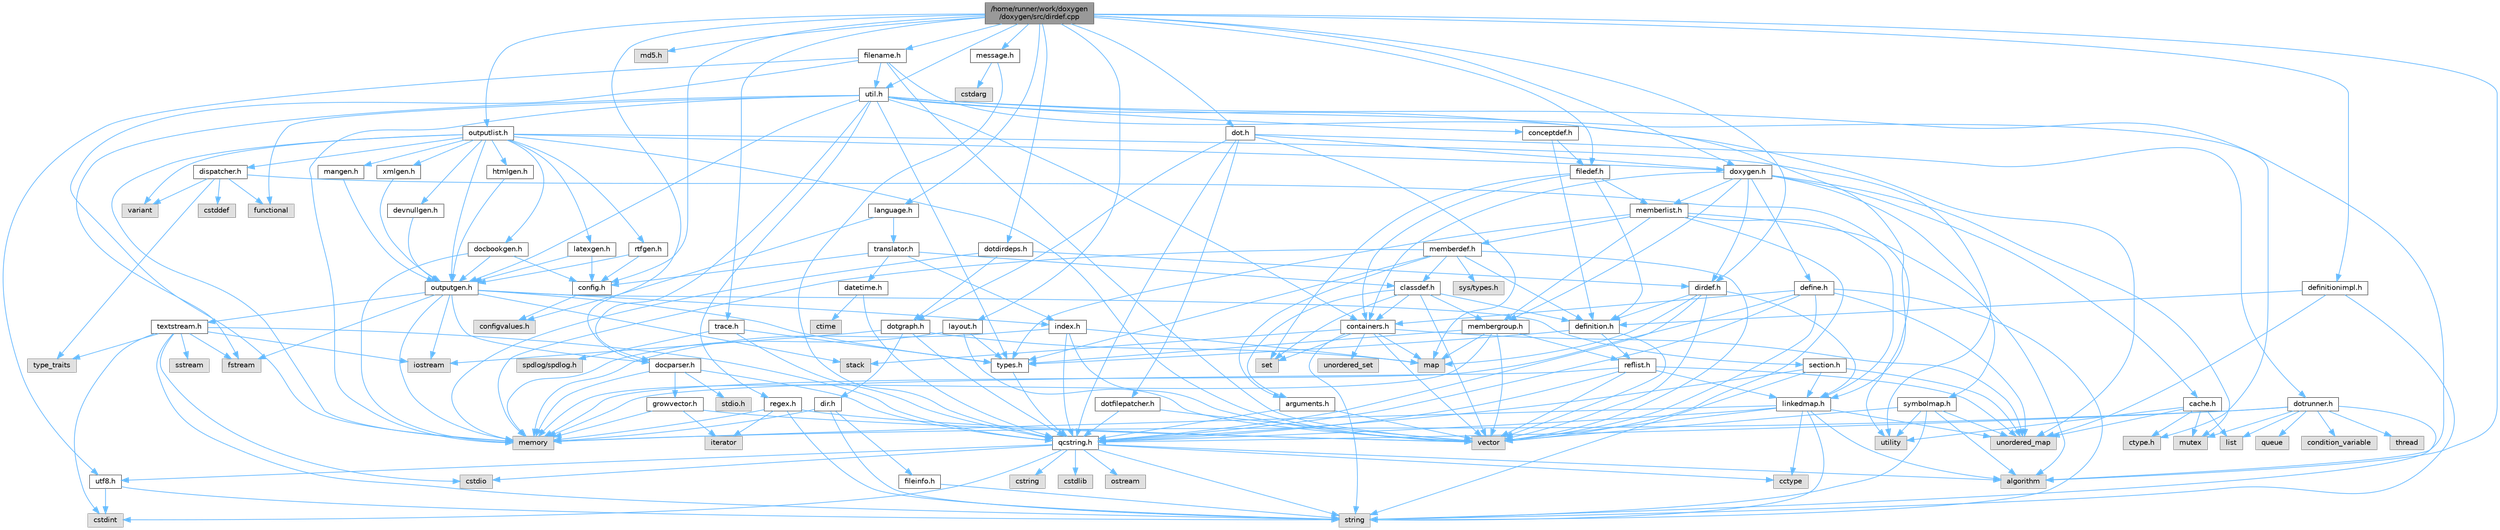 digraph "/home/runner/work/doxygen/doxygen/src/dirdef.cpp"
{
 // INTERACTIVE_SVG=YES
 // LATEX_PDF_SIZE
  bgcolor="transparent";
  edge [fontname=Helvetica,fontsize=10,labelfontname=Helvetica,labelfontsize=10];
  node [fontname=Helvetica,fontsize=10,shape=box,height=0.2,width=0.4];
  Node1 [label="/home/runner/work/doxygen\l/doxygen/src/dirdef.cpp",height=0.2,width=0.4,color="gray40", fillcolor="grey60", style="filled", fontcolor="black",tooltip=" "];
  Node1 -> Node2 [color="steelblue1",style="solid"];
  Node2 [label="algorithm",height=0.2,width=0.4,color="grey60", fillcolor="#E0E0E0", style="filled",tooltip=" "];
  Node1 -> Node3 [color="steelblue1",style="solid"];
  Node3 [label="dirdef.h",height=0.2,width=0.4,color="grey40", fillcolor="white", style="filled",URL="$d6/d15/dirdef_8h.html",tooltip=" "];
  Node3 -> Node4 [color="steelblue1",style="solid"];
  Node4 [label="vector",height=0.2,width=0.4,color="grey60", fillcolor="#E0E0E0", style="filled",tooltip=" "];
  Node3 -> Node5 [color="steelblue1",style="solid"];
  Node5 [label="map",height=0.2,width=0.4,color="grey60", fillcolor="#E0E0E0", style="filled",tooltip=" "];
  Node3 -> Node6 [color="steelblue1",style="solid"];
  Node6 [label="qcstring.h",height=0.2,width=0.4,color="grey40", fillcolor="white", style="filled",URL="$d7/d5c/qcstring_8h.html",tooltip=" "];
  Node6 -> Node7 [color="steelblue1",style="solid"];
  Node7 [label="string",height=0.2,width=0.4,color="grey60", fillcolor="#E0E0E0", style="filled",tooltip=" "];
  Node6 -> Node2 [color="steelblue1",style="solid"];
  Node6 -> Node8 [color="steelblue1",style="solid"];
  Node8 [label="cctype",height=0.2,width=0.4,color="grey60", fillcolor="#E0E0E0", style="filled",tooltip=" "];
  Node6 -> Node9 [color="steelblue1",style="solid"];
  Node9 [label="cstring",height=0.2,width=0.4,color="grey60", fillcolor="#E0E0E0", style="filled",tooltip=" "];
  Node6 -> Node10 [color="steelblue1",style="solid"];
  Node10 [label="cstdio",height=0.2,width=0.4,color="grey60", fillcolor="#E0E0E0", style="filled",tooltip=" "];
  Node6 -> Node11 [color="steelblue1",style="solid"];
  Node11 [label="cstdlib",height=0.2,width=0.4,color="grey60", fillcolor="#E0E0E0", style="filled",tooltip=" "];
  Node6 -> Node12 [color="steelblue1",style="solid"];
  Node12 [label="cstdint",height=0.2,width=0.4,color="grey60", fillcolor="#E0E0E0", style="filled",tooltip=" "];
  Node6 -> Node13 [color="steelblue1",style="solid"];
  Node13 [label="ostream",height=0.2,width=0.4,color="grey60", fillcolor="#E0E0E0", style="filled",tooltip=" "];
  Node6 -> Node14 [color="steelblue1",style="solid"];
  Node14 [label="utf8.h",height=0.2,width=0.4,color="grey40", fillcolor="white", style="filled",URL="$db/d7c/utf8_8h.html",tooltip="Various UTF8 related helper functions."];
  Node14 -> Node12 [color="steelblue1",style="solid"];
  Node14 -> Node7 [color="steelblue1",style="solid"];
  Node3 -> Node15 [color="steelblue1",style="solid"];
  Node15 [label="linkedmap.h",height=0.2,width=0.4,color="grey40", fillcolor="white", style="filled",URL="$da/de1/linkedmap_8h.html",tooltip=" "];
  Node15 -> Node16 [color="steelblue1",style="solid"];
  Node16 [label="unordered_map",height=0.2,width=0.4,color="grey60", fillcolor="#E0E0E0", style="filled",tooltip=" "];
  Node15 -> Node4 [color="steelblue1",style="solid"];
  Node15 -> Node17 [color="steelblue1",style="solid"];
  Node17 [label="memory",height=0.2,width=0.4,color="grey60", fillcolor="#E0E0E0", style="filled",tooltip=" "];
  Node15 -> Node7 [color="steelblue1",style="solid"];
  Node15 -> Node2 [color="steelblue1",style="solid"];
  Node15 -> Node8 [color="steelblue1",style="solid"];
  Node15 -> Node6 [color="steelblue1",style="solid"];
  Node3 -> Node18 [color="steelblue1",style="solid"];
  Node18 [label="definition.h",height=0.2,width=0.4,color="grey40", fillcolor="white", style="filled",URL="$df/da1/definition_8h.html",tooltip=" "];
  Node18 -> Node4 [color="steelblue1",style="solid"];
  Node18 -> Node19 [color="steelblue1",style="solid"];
  Node19 [label="types.h",height=0.2,width=0.4,color="grey40", fillcolor="white", style="filled",URL="$d9/d49/types_8h.html",tooltip="This file contains a number of basic enums and types."];
  Node19 -> Node6 [color="steelblue1",style="solid"];
  Node18 -> Node20 [color="steelblue1",style="solid"];
  Node20 [label="reflist.h",height=0.2,width=0.4,color="grey40", fillcolor="white", style="filled",URL="$d1/d02/reflist_8h.html",tooltip=" "];
  Node20 -> Node4 [color="steelblue1",style="solid"];
  Node20 -> Node16 [color="steelblue1",style="solid"];
  Node20 -> Node17 [color="steelblue1",style="solid"];
  Node20 -> Node6 [color="steelblue1",style="solid"];
  Node20 -> Node15 [color="steelblue1",style="solid"];
  Node1 -> Node21 [color="steelblue1",style="solid"];
  Node21 [label="md5.h",height=0.2,width=0.4,color="grey60", fillcolor="#E0E0E0", style="filled",tooltip=" "];
  Node1 -> Node22 [color="steelblue1",style="solid"];
  Node22 [label="filename.h",height=0.2,width=0.4,color="grey40", fillcolor="white", style="filled",URL="$dc/dd6/filename_8h.html",tooltip=" "];
  Node22 -> Node17 [color="steelblue1",style="solid"];
  Node22 -> Node4 [color="steelblue1",style="solid"];
  Node22 -> Node15 [color="steelblue1",style="solid"];
  Node22 -> Node14 [color="steelblue1",style="solid"];
  Node22 -> Node23 [color="steelblue1",style="solid"];
  Node23 [label="util.h",height=0.2,width=0.4,color="grey40", fillcolor="white", style="filled",URL="$d8/d3c/util_8h.html",tooltip="A bunch of utility functions."];
  Node23 -> Node17 [color="steelblue1",style="solid"];
  Node23 -> Node16 [color="steelblue1",style="solid"];
  Node23 -> Node2 [color="steelblue1",style="solid"];
  Node23 -> Node24 [color="steelblue1",style="solid"];
  Node24 [label="functional",height=0.2,width=0.4,color="grey60", fillcolor="#E0E0E0", style="filled",tooltip=" "];
  Node23 -> Node25 [color="steelblue1",style="solid"];
  Node25 [label="fstream",height=0.2,width=0.4,color="grey60", fillcolor="#E0E0E0", style="filled",tooltip=" "];
  Node23 -> Node26 [color="steelblue1",style="solid"];
  Node26 [label="ctype.h",height=0.2,width=0.4,color="grey60", fillcolor="#E0E0E0", style="filled",tooltip=" "];
  Node23 -> Node19 [color="steelblue1",style="solid"];
  Node23 -> Node27 [color="steelblue1",style="solid"];
  Node27 [label="docparser.h",height=0.2,width=0.4,color="grey40", fillcolor="white", style="filled",URL="$de/d9c/docparser_8h.html",tooltip=" "];
  Node27 -> Node28 [color="steelblue1",style="solid"];
  Node28 [label="stdio.h",height=0.2,width=0.4,color="grey60", fillcolor="#E0E0E0", style="filled",tooltip=" "];
  Node27 -> Node17 [color="steelblue1",style="solid"];
  Node27 -> Node6 [color="steelblue1",style="solid"];
  Node27 -> Node29 [color="steelblue1",style="solid"];
  Node29 [label="growvector.h",height=0.2,width=0.4,color="grey40", fillcolor="white", style="filled",URL="$d7/d50/growvector_8h.html",tooltip=" "];
  Node29 -> Node4 [color="steelblue1",style="solid"];
  Node29 -> Node17 [color="steelblue1",style="solid"];
  Node29 -> Node30 [color="steelblue1",style="solid"];
  Node30 [label="iterator",height=0.2,width=0.4,color="grey60", fillcolor="#E0E0E0", style="filled",tooltip=" "];
  Node23 -> Node31 [color="steelblue1",style="solid"];
  Node31 [label="containers.h",height=0.2,width=0.4,color="grey40", fillcolor="white", style="filled",URL="$d5/d75/containers_8h.html",tooltip=" "];
  Node31 -> Node4 [color="steelblue1",style="solid"];
  Node31 -> Node7 [color="steelblue1",style="solid"];
  Node31 -> Node32 [color="steelblue1",style="solid"];
  Node32 [label="set",height=0.2,width=0.4,color="grey60", fillcolor="#E0E0E0", style="filled",tooltip=" "];
  Node31 -> Node5 [color="steelblue1",style="solid"];
  Node31 -> Node33 [color="steelblue1",style="solid"];
  Node33 [label="unordered_set",height=0.2,width=0.4,color="grey60", fillcolor="#E0E0E0", style="filled",tooltip=" "];
  Node31 -> Node16 [color="steelblue1",style="solid"];
  Node31 -> Node34 [color="steelblue1",style="solid"];
  Node34 [label="stack",height=0.2,width=0.4,color="grey60", fillcolor="#E0E0E0", style="filled",tooltip=" "];
  Node23 -> Node35 [color="steelblue1",style="solid"];
  Node35 [label="outputgen.h",height=0.2,width=0.4,color="grey40", fillcolor="white", style="filled",URL="$df/d06/outputgen_8h.html",tooltip=" "];
  Node35 -> Node17 [color="steelblue1",style="solid"];
  Node35 -> Node34 [color="steelblue1",style="solid"];
  Node35 -> Node36 [color="steelblue1",style="solid"];
  Node36 [label="iostream",height=0.2,width=0.4,color="grey60", fillcolor="#E0E0E0", style="filled",tooltip=" "];
  Node35 -> Node25 [color="steelblue1",style="solid"];
  Node35 -> Node19 [color="steelblue1",style="solid"];
  Node35 -> Node37 [color="steelblue1",style="solid"];
  Node37 [label="index.h",height=0.2,width=0.4,color="grey40", fillcolor="white", style="filled",URL="$d1/db5/index_8h.html",tooltip=" "];
  Node37 -> Node17 [color="steelblue1",style="solid"];
  Node37 -> Node4 [color="steelblue1",style="solid"];
  Node37 -> Node5 [color="steelblue1",style="solid"];
  Node37 -> Node6 [color="steelblue1",style="solid"];
  Node35 -> Node38 [color="steelblue1",style="solid"];
  Node38 [label="section.h",height=0.2,width=0.4,color="grey40", fillcolor="white", style="filled",URL="$d1/d2a/section_8h.html",tooltip=" "];
  Node38 -> Node7 [color="steelblue1",style="solid"];
  Node38 -> Node16 [color="steelblue1",style="solid"];
  Node38 -> Node6 [color="steelblue1",style="solid"];
  Node38 -> Node15 [color="steelblue1",style="solid"];
  Node35 -> Node39 [color="steelblue1",style="solid"];
  Node39 [label="textstream.h",height=0.2,width=0.4,color="grey40", fillcolor="white", style="filled",URL="$d4/d7d/textstream_8h.html",tooltip=" "];
  Node39 -> Node7 [color="steelblue1",style="solid"];
  Node39 -> Node36 [color="steelblue1",style="solid"];
  Node39 -> Node40 [color="steelblue1",style="solid"];
  Node40 [label="sstream",height=0.2,width=0.4,color="grey60", fillcolor="#E0E0E0", style="filled",tooltip=" "];
  Node39 -> Node12 [color="steelblue1",style="solid"];
  Node39 -> Node10 [color="steelblue1",style="solid"];
  Node39 -> Node25 [color="steelblue1",style="solid"];
  Node39 -> Node41 [color="steelblue1",style="solid"];
  Node41 [label="type_traits",height=0.2,width=0.4,color="grey60", fillcolor="#E0E0E0", style="filled",tooltip=" "];
  Node39 -> Node6 [color="steelblue1",style="solid"];
  Node35 -> Node27 [color="steelblue1",style="solid"];
  Node23 -> Node42 [color="steelblue1",style="solid"];
  Node42 [label="regex.h",height=0.2,width=0.4,color="grey40", fillcolor="white", style="filled",URL="$d1/d21/regex_8h.html",tooltip=" "];
  Node42 -> Node17 [color="steelblue1",style="solid"];
  Node42 -> Node7 [color="steelblue1",style="solid"];
  Node42 -> Node4 [color="steelblue1",style="solid"];
  Node42 -> Node30 [color="steelblue1",style="solid"];
  Node23 -> Node43 [color="steelblue1",style="solid"];
  Node43 [label="conceptdef.h",height=0.2,width=0.4,color="grey40", fillcolor="white", style="filled",URL="$da/df1/conceptdef_8h.html",tooltip=" "];
  Node43 -> Node18 [color="steelblue1",style="solid"];
  Node43 -> Node44 [color="steelblue1",style="solid"];
  Node44 [label="filedef.h",height=0.2,width=0.4,color="grey40", fillcolor="white", style="filled",URL="$d4/d3a/filedef_8h.html",tooltip=" "];
  Node44 -> Node32 [color="steelblue1",style="solid"];
  Node44 -> Node18 [color="steelblue1",style="solid"];
  Node44 -> Node45 [color="steelblue1",style="solid"];
  Node45 [label="memberlist.h",height=0.2,width=0.4,color="grey40", fillcolor="white", style="filled",URL="$dd/d78/memberlist_8h.html",tooltip=" "];
  Node45 -> Node4 [color="steelblue1",style="solid"];
  Node45 -> Node2 [color="steelblue1",style="solid"];
  Node45 -> Node46 [color="steelblue1",style="solid"];
  Node46 [label="memberdef.h",height=0.2,width=0.4,color="grey40", fillcolor="white", style="filled",URL="$d4/d46/memberdef_8h.html",tooltip=" "];
  Node46 -> Node4 [color="steelblue1",style="solid"];
  Node46 -> Node17 [color="steelblue1",style="solid"];
  Node46 -> Node47 [color="steelblue1",style="solid"];
  Node47 [label="sys/types.h",height=0.2,width=0.4,color="grey60", fillcolor="#E0E0E0", style="filled",tooltip=" "];
  Node46 -> Node19 [color="steelblue1",style="solid"];
  Node46 -> Node18 [color="steelblue1",style="solid"];
  Node46 -> Node48 [color="steelblue1",style="solid"];
  Node48 [label="arguments.h",height=0.2,width=0.4,color="grey40", fillcolor="white", style="filled",URL="$df/d9b/arguments_8h.html",tooltip=" "];
  Node48 -> Node4 [color="steelblue1",style="solid"];
  Node48 -> Node6 [color="steelblue1",style="solid"];
  Node46 -> Node49 [color="steelblue1",style="solid"];
  Node49 [label="classdef.h",height=0.2,width=0.4,color="grey40", fillcolor="white", style="filled",URL="$d1/da6/classdef_8h.html",tooltip=" "];
  Node49 -> Node4 [color="steelblue1",style="solid"];
  Node49 -> Node32 [color="steelblue1",style="solid"];
  Node49 -> Node31 [color="steelblue1",style="solid"];
  Node49 -> Node18 [color="steelblue1",style="solid"];
  Node49 -> Node48 [color="steelblue1",style="solid"];
  Node49 -> Node50 [color="steelblue1",style="solid"];
  Node50 [label="membergroup.h",height=0.2,width=0.4,color="grey40", fillcolor="white", style="filled",URL="$d9/d11/membergroup_8h.html",tooltip=" "];
  Node50 -> Node4 [color="steelblue1",style="solid"];
  Node50 -> Node5 [color="steelblue1",style="solid"];
  Node50 -> Node17 [color="steelblue1",style="solid"];
  Node50 -> Node19 [color="steelblue1",style="solid"];
  Node50 -> Node20 [color="steelblue1",style="solid"];
  Node45 -> Node15 [color="steelblue1",style="solid"];
  Node45 -> Node19 [color="steelblue1",style="solid"];
  Node45 -> Node50 [color="steelblue1",style="solid"];
  Node44 -> Node31 [color="steelblue1",style="solid"];
  Node1 -> Node51 [color="steelblue1",style="solid"];
  Node51 [label="doxygen.h",height=0.2,width=0.4,color="grey40", fillcolor="white", style="filled",URL="$d1/da1/doxygen_8h.html",tooltip=" "];
  Node51 -> Node52 [color="steelblue1",style="solid"];
  Node52 [label="mutex",height=0.2,width=0.4,color="grey60", fillcolor="#E0E0E0", style="filled",tooltip=" "];
  Node51 -> Node31 [color="steelblue1",style="solid"];
  Node51 -> Node50 [color="steelblue1",style="solid"];
  Node51 -> Node3 [color="steelblue1",style="solid"];
  Node51 -> Node45 [color="steelblue1",style="solid"];
  Node51 -> Node53 [color="steelblue1",style="solid"];
  Node53 [label="define.h",height=0.2,width=0.4,color="grey40", fillcolor="white", style="filled",URL="$df/d67/define_8h.html",tooltip=" "];
  Node53 -> Node4 [color="steelblue1",style="solid"];
  Node53 -> Node17 [color="steelblue1",style="solid"];
  Node53 -> Node7 [color="steelblue1",style="solid"];
  Node53 -> Node16 [color="steelblue1",style="solid"];
  Node53 -> Node6 [color="steelblue1",style="solid"];
  Node53 -> Node31 [color="steelblue1",style="solid"];
  Node51 -> Node54 [color="steelblue1",style="solid"];
  Node54 [label="cache.h",height=0.2,width=0.4,color="grey40", fillcolor="white", style="filled",URL="$d3/d26/cache_8h.html",tooltip=" "];
  Node54 -> Node55 [color="steelblue1",style="solid"];
  Node55 [label="list",height=0.2,width=0.4,color="grey60", fillcolor="#E0E0E0", style="filled",tooltip=" "];
  Node54 -> Node16 [color="steelblue1",style="solid"];
  Node54 -> Node52 [color="steelblue1",style="solid"];
  Node54 -> Node56 [color="steelblue1",style="solid"];
  Node56 [label="utility",height=0.2,width=0.4,color="grey60", fillcolor="#E0E0E0", style="filled",tooltip=" "];
  Node54 -> Node26 [color="steelblue1",style="solid"];
  Node51 -> Node57 [color="steelblue1",style="solid"];
  Node57 [label="symbolmap.h",height=0.2,width=0.4,color="grey40", fillcolor="white", style="filled",URL="$d7/ddd/symbolmap_8h.html",tooltip=" "];
  Node57 -> Node2 [color="steelblue1",style="solid"];
  Node57 -> Node16 [color="steelblue1",style="solid"];
  Node57 -> Node4 [color="steelblue1",style="solid"];
  Node57 -> Node7 [color="steelblue1",style="solid"];
  Node57 -> Node56 [color="steelblue1",style="solid"];
  Node1 -> Node23 [color="steelblue1",style="solid"];
  Node1 -> Node58 [color="steelblue1",style="solid"];
  Node58 [label="outputlist.h",height=0.2,width=0.4,color="grey40", fillcolor="white", style="filled",URL="$d2/db9/outputlist_8h.html",tooltip=" "];
  Node58 -> Node56 [color="steelblue1",style="solid"];
  Node58 -> Node4 [color="steelblue1",style="solid"];
  Node58 -> Node17 [color="steelblue1",style="solid"];
  Node58 -> Node59 [color="steelblue1",style="solid"];
  Node59 [label="variant",height=0.2,width=0.4,color="grey60", fillcolor="#E0E0E0", style="filled",tooltip=" "];
  Node58 -> Node35 [color="steelblue1",style="solid"];
  Node58 -> Node51 [color="steelblue1",style="solid"];
  Node58 -> Node60 [color="steelblue1",style="solid"];
  Node60 [label="dispatcher.h",height=0.2,width=0.4,color="grey40", fillcolor="white", style="filled",URL="$da/d73/dispatcher_8h.html",tooltip=" "];
  Node60 -> Node61 [color="steelblue1",style="solid"];
  Node61 [label="cstddef",height=0.2,width=0.4,color="grey60", fillcolor="#E0E0E0", style="filled",tooltip=" "];
  Node60 -> Node56 [color="steelblue1",style="solid"];
  Node60 -> Node24 [color="steelblue1",style="solid"];
  Node60 -> Node59 [color="steelblue1",style="solid"];
  Node60 -> Node41 [color="steelblue1",style="solid"];
  Node58 -> Node62 [color="steelblue1",style="solid"];
  Node62 [label="htmlgen.h",height=0.2,width=0.4,color="grey40", fillcolor="white", style="filled",URL="$d8/d56/htmlgen_8h.html",tooltip=" "];
  Node62 -> Node35 [color="steelblue1",style="solid"];
  Node58 -> Node63 [color="steelblue1",style="solid"];
  Node63 [label="latexgen.h",height=0.2,width=0.4,color="grey40", fillcolor="white", style="filled",URL="$d6/d9c/latexgen_8h.html",tooltip=" "];
  Node63 -> Node64 [color="steelblue1",style="solid"];
  Node64 [label="config.h",height=0.2,width=0.4,color="grey40", fillcolor="white", style="filled",URL="$db/d16/config_8h.html",tooltip=" "];
  Node64 -> Node65 [color="steelblue1",style="solid"];
  Node65 [label="configvalues.h",height=0.2,width=0.4,color="grey60", fillcolor="#E0E0E0", style="filled",tooltip=" "];
  Node63 -> Node35 [color="steelblue1",style="solid"];
  Node58 -> Node66 [color="steelblue1",style="solid"];
  Node66 [label="rtfgen.h",height=0.2,width=0.4,color="grey40", fillcolor="white", style="filled",URL="$d4/daa/rtfgen_8h.html",tooltip=" "];
  Node66 -> Node64 [color="steelblue1",style="solid"];
  Node66 -> Node35 [color="steelblue1",style="solid"];
  Node58 -> Node67 [color="steelblue1",style="solid"];
  Node67 [label="mangen.h",height=0.2,width=0.4,color="grey40", fillcolor="white", style="filled",URL="$da/dc0/mangen_8h.html",tooltip=" "];
  Node67 -> Node35 [color="steelblue1",style="solid"];
  Node58 -> Node68 [color="steelblue1",style="solid"];
  Node68 [label="docbookgen.h",height=0.2,width=0.4,color="grey40", fillcolor="white", style="filled",URL="$de/dea/docbookgen_8h.html",tooltip=" "];
  Node68 -> Node17 [color="steelblue1",style="solid"];
  Node68 -> Node64 [color="steelblue1",style="solid"];
  Node68 -> Node35 [color="steelblue1",style="solid"];
  Node58 -> Node69 [color="steelblue1",style="solid"];
  Node69 [label="xmlgen.h",height=0.2,width=0.4,color="grey40", fillcolor="white", style="filled",URL="$d9/d67/xmlgen_8h.html",tooltip=" "];
  Node69 -> Node35 [color="steelblue1",style="solid"];
  Node58 -> Node70 [color="steelblue1",style="solid"];
  Node70 [label="devnullgen.h",height=0.2,width=0.4,color="grey40", fillcolor="white", style="filled",URL="$d8/de5/devnullgen_8h.html",tooltip=" "];
  Node70 -> Node35 [color="steelblue1",style="solid"];
  Node1 -> Node71 [color="steelblue1",style="solid"];
  Node71 [label="language.h",height=0.2,width=0.4,color="grey40", fillcolor="white", style="filled",URL="$d8/dce/language_8h.html",tooltip=" "];
  Node71 -> Node72 [color="steelblue1",style="solid"];
  Node72 [label="translator.h",height=0.2,width=0.4,color="grey40", fillcolor="white", style="filled",URL="$d9/df1/translator_8h.html",tooltip=" "];
  Node72 -> Node49 [color="steelblue1",style="solid"];
  Node72 -> Node64 [color="steelblue1",style="solid"];
  Node72 -> Node73 [color="steelblue1",style="solid"];
  Node73 [label="datetime.h",height=0.2,width=0.4,color="grey40", fillcolor="white", style="filled",URL="$de/d1b/datetime_8h.html",tooltip=" "];
  Node73 -> Node74 [color="steelblue1",style="solid"];
  Node74 [label="ctime",height=0.2,width=0.4,color="grey60", fillcolor="#E0E0E0", style="filled",tooltip=" "];
  Node73 -> Node6 [color="steelblue1",style="solid"];
  Node72 -> Node37 [color="steelblue1",style="solid"];
  Node71 -> Node65 [color="steelblue1",style="solid"];
  Node1 -> Node75 [color="steelblue1",style="solid"];
  Node75 [label="message.h",height=0.2,width=0.4,color="grey40", fillcolor="white", style="filled",URL="$d2/d0d/message_8h.html",tooltip=" "];
  Node75 -> Node76 [color="steelblue1",style="solid"];
  Node76 [label="cstdarg",height=0.2,width=0.4,color="grey60", fillcolor="#E0E0E0", style="filled",tooltip=" "];
  Node75 -> Node6 [color="steelblue1",style="solid"];
  Node1 -> Node77 [color="steelblue1",style="solid"];
  Node77 [label="dot.h",height=0.2,width=0.4,color="grey40", fillcolor="white", style="filled",URL="$d6/d4a/dot_8h.html",tooltip=" "];
  Node77 -> Node5 [color="steelblue1",style="solid"];
  Node77 -> Node6 [color="steelblue1",style="solid"];
  Node77 -> Node78 [color="steelblue1",style="solid"];
  Node78 [label="dotgraph.h",height=0.2,width=0.4,color="grey40", fillcolor="white", style="filled",URL="$d0/daa/dotgraph_8h.html",tooltip=" "];
  Node78 -> Node36 [color="steelblue1",style="solid"];
  Node78 -> Node5 [color="steelblue1",style="solid"];
  Node78 -> Node6 [color="steelblue1",style="solid"];
  Node78 -> Node79 [color="steelblue1",style="solid"];
  Node79 [label="dir.h",height=0.2,width=0.4,color="grey40", fillcolor="white", style="filled",URL="$df/d9c/dir_8h.html",tooltip=" "];
  Node79 -> Node7 [color="steelblue1",style="solid"];
  Node79 -> Node17 [color="steelblue1",style="solid"];
  Node79 -> Node80 [color="steelblue1",style="solid"];
  Node80 [label="fileinfo.h",height=0.2,width=0.4,color="grey40", fillcolor="white", style="filled",URL="$df/d45/fileinfo_8h.html",tooltip=" "];
  Node80 -> Node7 [color="steelblue1",style="solid"];
  Node77 -> Node81 [color="steelblue1",style="solid"];
  Node81 [label="dotfilepatcher.h",height=0.2,width=0.4,color="grey40", fillcolor="white", style="filled",URL="$d3/d38/dotfilepatcher_8h.html",tooltip=" "];
  Node81 -> Node4 [color="steelblue1",style="solid"];
  Node81 -> Node6 [color="steelblue1",style="solid"];
  Node77 -> Node82 [color="steelblue1",style="solid"];
  Node82 [label="dotrunner.h",height=0.2,width=0.4,color="grey40", fillcolor="white", style="filled",URL="$d2/dd1/dotrunner_8h.html",tooltip=" "];
  Node82 -> Node7 [color="steelblue1",style="solid"];
  Node82 -> Node83 [color="steelblue1",style="solid"];
  Node83 [label="thread",height=0.2,width=0.4,color="grey60", fillcolor="#E0E0E0", style="filled",tooltip=" "];
  Node82 -> Node55 [color="steelblue1",style="solid"];
  Node82 -> Node84 [color="steelblue1",style="solid"];
  Node84 [label="queue",height=0.2,width=0.4,color="grey60", fillcolor="#E0E0E0", style="filled",tooltip=" "];
  Node82 -> Node52 [color="steelblue1",style="solid"];
  Node82 -> Node85 [color="steelblue1",style="solid"];
  Node85 [label="condition_variable",height=0.2,width=0.4,color="grey60", fillcolor="#E0E0E0", style="filled",tooltip=" "];
  Node82 -> Node17 [color="steelblue1",style="solid"];
  Node82 -> Node6 [color="steelblue1",style="solid"];
  Node77 -> Node51 [color="steelblue1",style="solid"];
  Node1 -> Node86 [color="steelblue1",style="solid"];
  Node86 [label="dotdirdeps.h",height=0.2,width=0.4,color="grey40", fillcolor="white", style="filled",URL="$d3/dcf/dotdirdeps_8h.html",tooltip=" "];
  Node86 -> Node17 [color="steelblue1",style="solid"];
  Node86 -> Node78 [color="steelblue1",style="solid"];
  Node86 -> Node3 [color="steelblue1",style="solid"];
  Node1 -> Node87 [color="steelblue1",style="solid"];
  Node87 [label="layout.h",height=0.2,width=0.4,color="grey40", fillcolor="white", style="filled",URL="$db/d51/layout_8h.html",tooltip=" "];
  Node87 -> Node17 [color="steelblue1",style="solid"];
  Node87 -> Node4 [color="steelblue1",style="solid"];
  Node87 -> Node19 [color="steelblue1",style="solid"];
  Node1 -> Node64 [color="steelblue1",style="solid"];
  Node1 -> Node27 [color="steelblue1",style="solid"];
  Node1 -> Node88 [color="steelblue1",style="solid"];
  Node88 [label="definitionimpl.h",height=0.2,width=0.4,color="grey40", fillcolor="white", style="filled",URL="$d2/dab/definitionimpl_8h.html",tooltip=" "];
  Node88 -> Node16 [color="steelblue1",style="solid"];
  Node88 -> Node7 [color="steelblue1",style="solid"];
  Node88 -> Node18 [color="steelblue1",style="solid"];
  Node1 -> Node44 [color="steelblue1",style="solid"];
  Node1 -> Node89 [color="steelblue1",style="solid"];
  Node89 [label="trace.h",height=0.2,width=0.4,color="grey40", fillcolor="white", style="filled",URL="$d1/d1b/trace_8h.html",tooltip=" "];
  Node89 -> Node90 [color="steelblue1",style="solid"];
  Node90 [label="spdlog/spdlog.h",height=0.2,width=0.4,color="grey60", fillcolor="#E0E0E0", style="filled",tooltip=" "];
  Node89 -> Node19 [color="steelblue1",style="solid"];
  Node89 -> Node6 [color="steelblue1",style="solid"];
}
